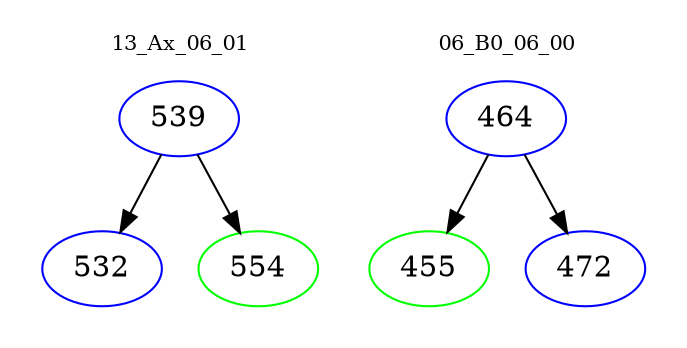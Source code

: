 digraph{
subgraph cluster_0 {
color = white
label = "13_Ax_06_01";
fontsize=10;
T0_539 [label="539", color="blue"]
T0_539 -> T0_532 [color="black"]
T0_532 [label="532", color="blue"]
T0_539 -> T0_554 [color="black"]
T0_554 [label="554", color="green"]
}
subgraph cluster_1 {
color = white
label = "06_B0_06_00";
fontsize=10;
T1_464 [label="464", color="blue"]
T1_464 -> T1_455 [color="black"]
T1_455 [label="455", color="green"]
T1_464 -> T1_472 [color="black"]
T1_472 [label="472", color="blue"]
}
}
